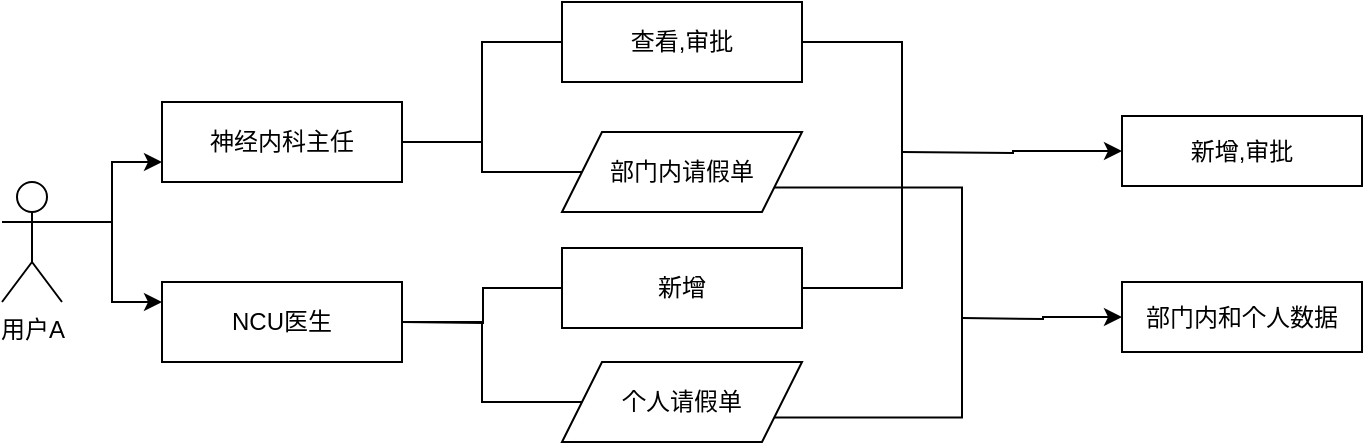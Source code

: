 <mxfile version="14.7.2" type="github">
  <diagram id="sTl9bi6yhetV0yFUT17J" name="Page-1">
    <mxGraphModel dx="1038" dy="547" grid="1" gridSize="10" guides="1" tooltips="1" connect="1" arrows="1" fold="1" page="1" pageScale="1" pageWidth="827" pageHeight="1169" math="0" shadow="0">
      <root>
        <mxCell id="0" />
        <mxCell id="1" parent="0" />
        <mxCell id="MXhHU8DbnIN5sgEQN85g-6" style="edgeStyle=orthogonalEdgeStyle;rounded=0;orthogonalLoop=1;jettySize=auto;html=1;exitX=1;exitY=0.333;exitDx=0;exitDy=0;exitPerimeter=0;entryX=0;entryY=0.75;entryDx=0;entryDy=0;" edge="1" parent="1" source="MXhHU8DbnIN5sgEQN85g-1" target="MXhHU8DbnIN5sgEQN85g-4">
          <mxGeometry relative="1" as="geometry" />
        </mxCell>
        <mxCell id="MXhHU8DbnIN5sgEQN85g-7" style="edgeStyle=orthogonalEdgeStyle;rounded=0;orthogonalLoop=1;jettySize=auto;html=1;exitX=1;exitY=0.333;exitDx=0;exitDy=0;exitPerimeter=0;entryX=0;entryY=0.25;entryDx=0;entryDy=0;" edge="1" parent="1" source="MXhHU8DbnIN5sgEQN85g-1" target="MXhHU8DbnIN5sgEQN85g-5">
          <mxGeometry relative="1" as="geometry" />
        </mxCell>
        <mxCell id="MXhHU8DbnIN5sgEQN85g-1" value="用户A" style="shape=umlActor;verticalLabelPosition=bottom;verticalAlign=top;html=1;outlineConnect=0;" vertex="1" parent="1">
          <mxGeometry x="60" y="210" width="30" height="60" as="geometry" />
        </mxCell>
        <mxCell id="MXhHU8DbnIN5sgEQN85g-10" style="rounded=0;orthogonalLoop=1;jettySize=auto;html=1;exitX=1;exitY=0.5;exitDx=0;exitDy=0;entryX=0;entryY=0.5;entryDx=0;entryDy=0;edgeStyle=elbowEdgeStyle;endArrow=none;endFill=0;" edge="1" parent="1" source="MXhHU8DbnIN5sgEQN85g-4" target="MXhHU8DbnIN5sgEQN85g-8">
          <mxGeometry relative="1" as="geometry" />
        </mxCell>
        <mxCell id="MXhHU8DbnIN5sgEQN85g-11" style="edgeStyle=orthogonalEdgeStyle;rounded=0;orthogonalLoop=1;jettySize=auto;html=1;exitX=1;exitY=0.5;exitDx=0;exitDy=0;entryX=0;entryY=0.5;entryDx=0;entryDy=0;endArrow=none;endFill=0;" edge="1" parent="1" source="MXhHU8DbnIN5sgEQN85g-4" target="MXhHU8DbnIN5sgEQN85g-9">
          <mxGeometry relative="1" as="geometry" />
        </mxCell>
        <mxCell id="MXhHU8DbnIN5sgEQN85g-4" value="神经内科主任" style="rounded=0;whiteSpace=wrap;html=1;" vertex="1" parent="1">
          <mxGeometry x="140" y="170" width="120" height="40" as="geometry" />
        </mxCell>
        <mxCell id="MXhHU8DbnIN5sgEQN85g-15" style="edgeStyle=orthogonalEdgeStyle;rounded=0;orthogonalLoop=1;jettySize=auto;html=1;exitX=1;exitY=0.5;exitDx=0;exitDy=0;endArrow=none;endFill=0;" edge="1" parent="1" source="MXhHU8DbnIN5sgEQN85g-5" target="MXhHU8DbnIN5sgEQN85g-14">
          <mxGeometry relative="1" as="geometry" />
        </mxCell>
        <mxCell id="MXhHU8DbnIN5sgEQN85g-5" value="NCU医生" style="rounded=0;whiteSpace=wrap;html=1;" vertex="1" parent="1">
          <mxGeometry x="140" y="260" width="120" height="40" as="geometry" />
        </mxCell>
        <mxCell id="MXhHU8DbnIN5sgEQN85g-16" style="edgeStyle=orthogonalEdgeStyle;rounded=0;orthogonalLoop=1;jettySize=auto;html=1;exitX=1;exitY=0.5;exitDx=0;exitDy=0;entryX=1;entryY=0.5;entryDx=0;entryDy=0;endArrow=none;endFill=0;" edge="1" parent="1" source="MXhHU8DbnIN5sgEQN85g-8" target="MXhHU8DbnIN5sgEQN85g-13">
          <mxGeometry relative="1" as="geometry">
            <Array as="points">
              <mxPoint x="510" y="140" />
              <mxPoint x="510" y="263" />
            </Array>
          </mxGeometry>
        </mxCell>
        <mxCell id="MXhHU8DbnIN5sgEQN85g-8" value="查看,审批" style="rounded=0;whiteSpace=wrap;html=1;" vertex="1" parent="1">
          <mxGeometry x="340" y="120" width="120" height="40" as="geometry" />
        </mxCell>
        <mxCell id="MXhHU8DbnIN5sgEQN85g-17" style="edgeStyle=orthogonalEdgeStyle;rounded=0;orthogonalLoop=1;jettySize=auto;html=1;exitX=1;exitY=0.75;exitDx=0;exitDy=0;entryX=1;entryY=0.75;entryDx=0;entryDy=0;endArrow=none;endFill=0;" edge="1" parent="1" source="MXhHU8DbnIN5sgEQN85g-9" target="MXhHU8DbnIN5sgEQN85g-14">
          <mxGeometry relative="1" as="geometry">
            <Array as="points">
              <mxPoint x="540" y="213" />
              <mxPoint x="540" y="328" />
            </Array>
          </mxGeometry>
        </mxCell>
        <mxCell id="MXhHU8DbnIN5sgEQN85g-9" value="部门内请假单" style="shape=parallelogram;perimeter=parallelogramPerimeter;whiteSpace=wrap;html=1;fixedSize=1;" vertex="1" parent="1">
          <mxGeometry x="340" y="185" width="120" height="40" as="geometry" />
        </mxCell>
        <mxCell id="MXhHU8DbnIN5sgEQN85g-12" style="edgeStyle=orthogonalEdgeStyle;rounded=0;orthogonalLoop=1;jettySize=auto;html=1;exitX=1;exitY=0.5;exitDx=0;exitDy=0;entryX=0;entryY=0.5;entryDx=0;entryDy=0;endArrow=none;endFill=0;" edge="1" parent="1" target="MXhHU8DbnIN5sgEQN85g-13">
          <mxGeometry relative="1" as="geometry">
            <mxPoint x="260" y="280" as="sourcePoint" />
          </mxGeometry>
        </mxCell>
        <mxCell id="MXhHU8DbnIN5sgEQN85g-13" value="新增" style="rounded=0;whiteSpace=wrap;html=1;" vertex="1" parent="1">
          <mxGeometry x="340" y="243" width="120" height="40" as="geometry" />
        </mxCell>
        <mxCell id="MXhHU8DbnIN5sgEQN85g-14" value="个人请假单" style="shape=parallelogram;perimeter=parallelogramPerimeter;whiteSpace=wrap;html=1;fixedSize=1;" vertex="1" parent="1">
          <mxGeometry x="340" y="300" width="120" height="40" as="geometry" />
        </mxCell>
        <mxCell id="MXhHU8DbnIN5sgEQN85g-19" style="edgeStyle=orthogonalEdgeStyle;rounded=0;orthogonalLoop=1;jettySize=auto;html=1;exitX=0;exitY=0.5;exitDx=0;exitDy=0;endArrow=none;endFill=0;startArrow=classic;startFill=1;" edge="1" parent="1" source="MXhHU8DbnIN5sgEQN85g-18">
          <mxGeometry relative="1" as="geometry">
            <mxPoint x="510" y="195" as="targetPoint" />
          </mxGeometry>
        </mxCell>
        <mxCell id="MXhHU8DbnIN5sgEQN85g-18" value="新增,审批" style="rounded=0;whiteSpace=wrap;html=1;" vertex="1" parent="1">
          <mxGeometry x="620" y="177" width="120" height="35" as="geometry" />
        </mxCell>
        <mxCell id="MXhHU8DbnIN5sgEQN85g-21" style="edgeStyle=orthogonalEdgeStyle;rounded=0;orthogonalLoop=1;jettySize=auto;html=1;exitX=0;exitY=0.5;exitDx=0;exitDy=0;endArrow=none;endFill=0;startArrow=classic;startFill=1;" edge="1" parent="1" source="MXhHU8DbnIN5sgEQN85g-20">
          <mxGeometry relative="1" as="geometry">
            <mxPoint x="540" y="278" as="targetPoint" />
          </mxGeometry>
        </mxCell>
        <mxCell id="MXhHU8DbnIN5sgEQN85g-20" value="部门内和个人数据" style="rounded=0;whiteSpace=wrap;html=1;" vertex="1" parent="1">
          <mxGeometry x="620" y="260" width="120" height="35" as="geometry" />
        </mxCell>
      </root>
    </mxGraphModel>
  </diagram>
</mxfile>
